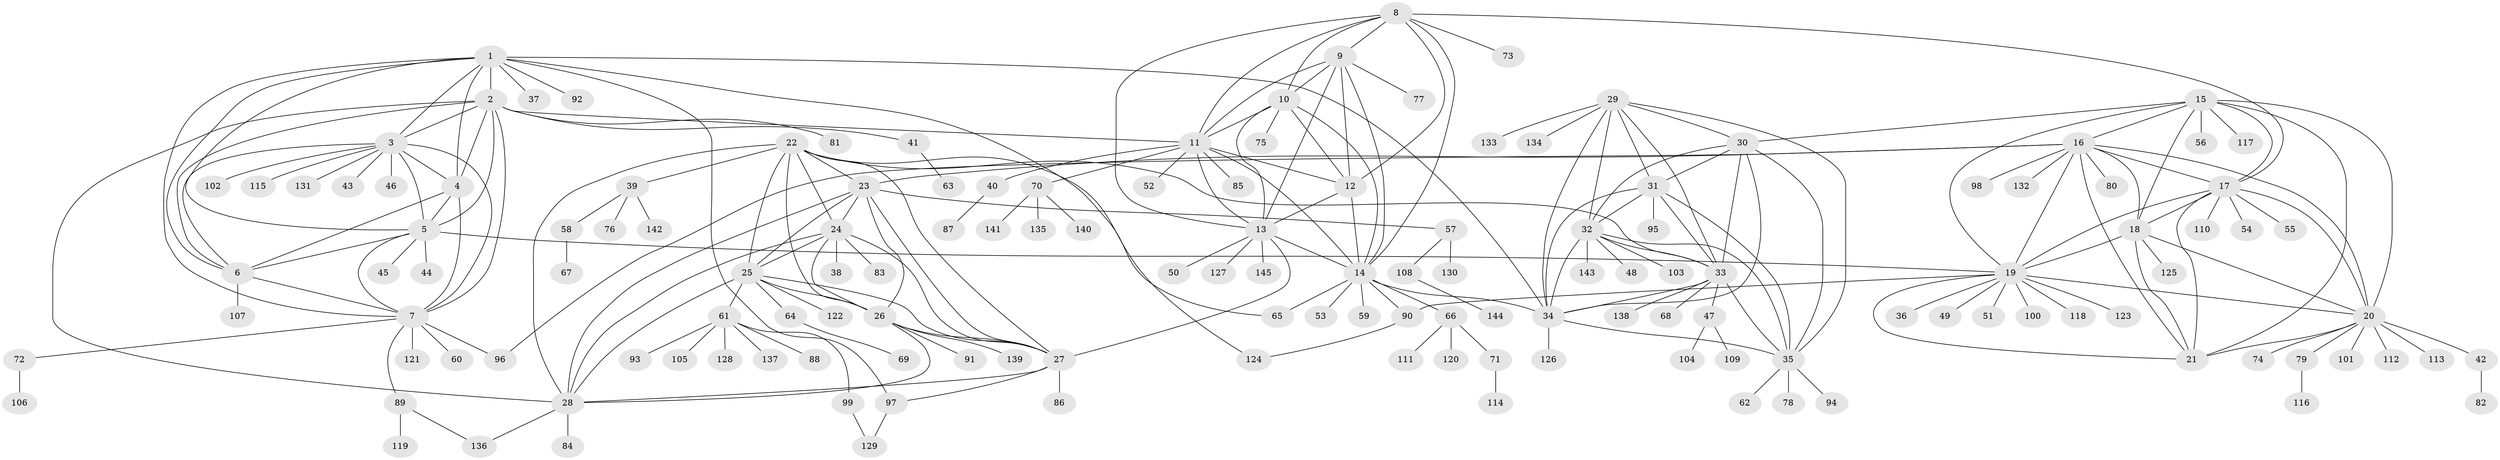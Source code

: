 // Generated by graph-tools (version 1.1) at 2025/50/03/09/25 03:50:43]
// undirected, 145 vertices, 232 edges
graph export_dot {
graph [start="1"]
  node [color=gray90,style=filled];
  1;
  2;
  3;
  4;
  5;
  6;
  7;
  8;
  9;
  10;
  11;
  12;
  13;
  14;
  15;
  16;
  17;
  18;
  19;
  20;
  21;
  22;
  23;
  24;
  25;
  26;
  27;
  28;
  29;
  30;
  31;
  32;
  33;
  34;
  35;
  36;
  37;
  38;
  39;
  40;
  41;
  42;
  43;
  44;
  45;
  46;
  47;
  48;
  49;
  50;
  51;
  52;
  53;
  54;
  55;
  56;
  57;
  58;
  59;
  60;
  61;
  62;
  63;
  64;
  65;
  66;
  67;
  68;
  69;
  70;
  71;
  72;
  73;
  74;
  75;
  76;
  77;
  78;
  79;
  80;
  81;
  82;
  83;
  84;
  85;
  86;
  87;
  88;
  89;
  90;
  91;
  92;
  93;
  94;
  95;
  96;
  97;
  98;
  99;
  100;
  101;
  102;
  103;
  104;
  105;
  106;
  107;
  108;
  109;
  110;
  111;
  112;
  113;
  114;
  115;
  116;
  117;
  118;
  119;
  120;
  121;
  122;
  123;
  124;
  125;
  126;
  127;
  128;
  129;
  130;
  131;
  132;
  133;
  134;
  135;
  136;
  137;
  138;
  139;
  140;
  141;
  142;
  143;
  144;
  145;
  1 -- 2;
  1 -- 3;
  1 -- 4;
  1 -- 5;
  1 -- 6;
  1 -- 7;
  1 -- 34;
  1 -- 37;
  1 -- 65;
  1 -- 92;
  1 -- 97;
  2 -- 3;
  2 -- 4;
  2 -- 5;
  2 -- 6;
  2 -- 7;
  2 -- 11;
  2 -- 28;
  2 -- 41;
  2 -- 81;
  3 -- 4;
  3 -- 5;
  3 -- 6;
  3 -- 7;
  3 -- 43;
  3 -- 46;
  3 -- 102;
  3 -- 115;
  3 -- 131;
  4 -- 5;
  4 -- 6;
  4 -- 7;
  5 -- 6;
  5 -- 7;
  5 -- 19;
  5 -- 44;
  5 -- 45;
  6 -- 7;
  6 -- 107;
  7 -- 60;
  7 -- 72;
  7 -- 89;
  7 -- 96;
  7 -- 121;
  8 -- 9;
  8 -- 10;
  8 -- 11;
  8 -- 12;
  8 -- 13;
  8 -- 14;
  8 -- 17;
  8 -- 73;
  9 -- 10;
  9 -- 11;
  9 -- 12;
  9 -- 13;
  9 -- 14;
  9 -- 77;
  10 -- 11;
  10 -- 12;
  10 -- 13;
  10 -- 14;
  10 -- 75;
  11 -- 12;
  11 -- 13;
  11 -- 14;
  11 -- 40;
  11 -- 52;
  11 -- 70;
  11 -- 85;
  12 -- 13;
  12 -- 14;
  13 -- 14;
  13 -- 27;
  13 -- 50;
  13 -- 127;
  13 -- 145;
  14 -- 34;
  14 -- 53;
  14 -- 59;
  14 -- 65;
  14 -- 66;
  14 -- 90;
  15 -- 16;
  15 -- 17;
  15 -- 18;
  15 -- 19;
  15 -- 20;
  15 -- 21;
  15 -- 30;
  15 -- 56;
  15 -- 117;
  16 -- 17;
  16 -- 18;
  16 -- 19;
  16 -- 20;
  16 -- 21;
  16 -- 23;
  16 -- 80;
  16 -- 96;
  16 -- 98;
  16 -- 132;
  17 -- 18;
  17 -- 19;
  17 -- 20;
  17 -- 21;
  17 -- 54;
  17 -- 55;
  17 -- 110;
  18 -- 19;
  18 -- 20;
  18 -- 21;
  18 -- 125;
  19 -- 20;
  19 -- 21;
  19 -- 36;
  19 -- 49;
  19 -- 51;
  19 -- 90;
  19 -- 100;
  19 -- 118;
  19 -- 123;
  20 -- 21;
  20 -- 42;
  20 -- 74;
  20 -- 79;
  20 -- 101;
  20 -- 112;
  20 -- 113;
  22 -- 23;
  22 -- 24;
  22 -- 25;
  22 -- 26;
  22 -- 27;
  22 -- 28;
  22 -- 33;
  22 -- 39;
  22 -- 124;
  23 -- 24;
  23 -- 25;
  23 -- 26;
  23 -- 27;
  23 -- 28;
  23 -- 57;
  24 -- 25;
  24 -- 26;
  24 -- 27;
  24 -- 28;
  24 -- 38;
  24 -- 83;
  25 -- 26;
  25 -- 27;
  25 -- 28;
  25 -- 61;
  25 -- 64;
  25 -- 122;
  26 -- 27;
  26 -- 28;
  26 -- 91;
  26 -- 139;
  27 -- 28;
  27 -- 86;
  27 -- 97;
  28 -- 84;
  28 -- 136;
  29 -- 30;
  29 -- 31;
  29 -- 32;
  29 -- 33;
  29 -- 34;
  29 -- 35;
  29 -- 133;
  29 -- 134;
  30 -- 31;
  30 -- 32;
  30 -- 33;
  30 -- 34;
  30 -- 35;
  31 -- 32;
  31 -- 33;
  31 -- 34;
  31 -- 35;
  31 -- 95;
  32 -- 33;
  32 -- 34;
  32 -- 35;
  32 -- 48;
  32 -- 103;
  32 -- 143;
  33 -- 34;
  33 -- 35;
  33 -- 47;
  33 -- 68;
  33 -- 138;
  34 -- 35;
  34 -- 126;
  35 -- 62;
  35 -- 78;
  35 -- 94;
  39 -- 58;
  39 -- 76;
  39 -- 142;
  40 -- 87;
  41 -- 63;
  42 -- 82;
  47 -- 104;
  47 -- 109;
  57 -- 108;
  57 -- 130;
  58 -- 67;
  61 -- 88;
  61 -- 93;
  61 -- 99;
  61 -- 105;
  61 -- 128;
  61 -- 137;
  64 -- 69;
  66 -- 71;
  66 -- 111;
  66 -- 120;
  70 -- 135;
  70 -- 140;
  70 -- 141;
  71 -- 114;
  72 -- 106;
  79 -- 116;
  89 -- 119;
  89 -- 136;
  90 -- 124;
  97 -- 129;
  99 -- 129;
  108 -- 144;
}
